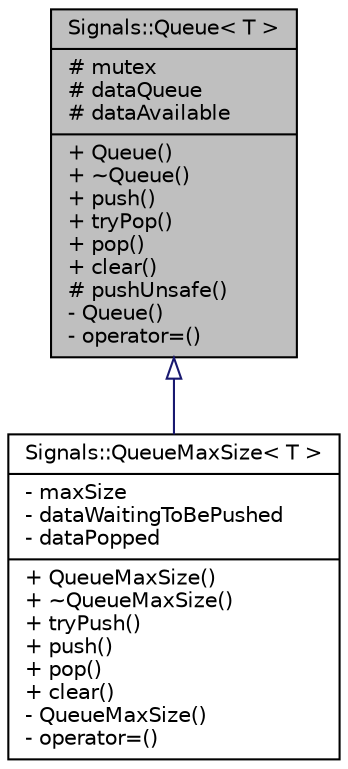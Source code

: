 digraph "Signals::Queue&lt; T &gt;"
{
 // INTERACTIVE_SVG=YES
  edge [fontname="Helvetica",fontsize="10",labelfontname="Helvetica",labelfontsize="10"];
  node [fontname="Helvetica",fontsize="10",shape=record];
  Node1 [label="{Signals::Queue\< T \>\n|# mutex\l# dataQueue\l# dataAvailable\l|+ Queue()\l+ ~Queue()\l+ push()\l+ tryPop()\l+ pop()\l+ clear()\l# pushUnsafe()\l- Queue()\l- operator=()\l}",height=0.2,width=0.4,color="black", fillcolor="grey75", style="filled", fontcolor="black"];
  Node1 -> Node2 [dir="back",color="midnightblue",fontsize="10",style="solid",arrowtail="onormal",fontname="Helvetica"];
  Node2 [label="{Signals::QueueMaxSize\< T \>\n|- maxSize\l- dataWaitingToBePushed\l- dataPopped\l|+ QueueMaxSize()\l+ ~QueueMaxSize()\l+ tryPush()\l+ push()\l+ pop()\l+ clear()\l- QueueMaxSize()\l- operator=()\l}",height=0.2,width=0.4,color="black", fillcolor="white", style="filled",URL="$class_signals_1_1_queue_max_size.html"];
}
